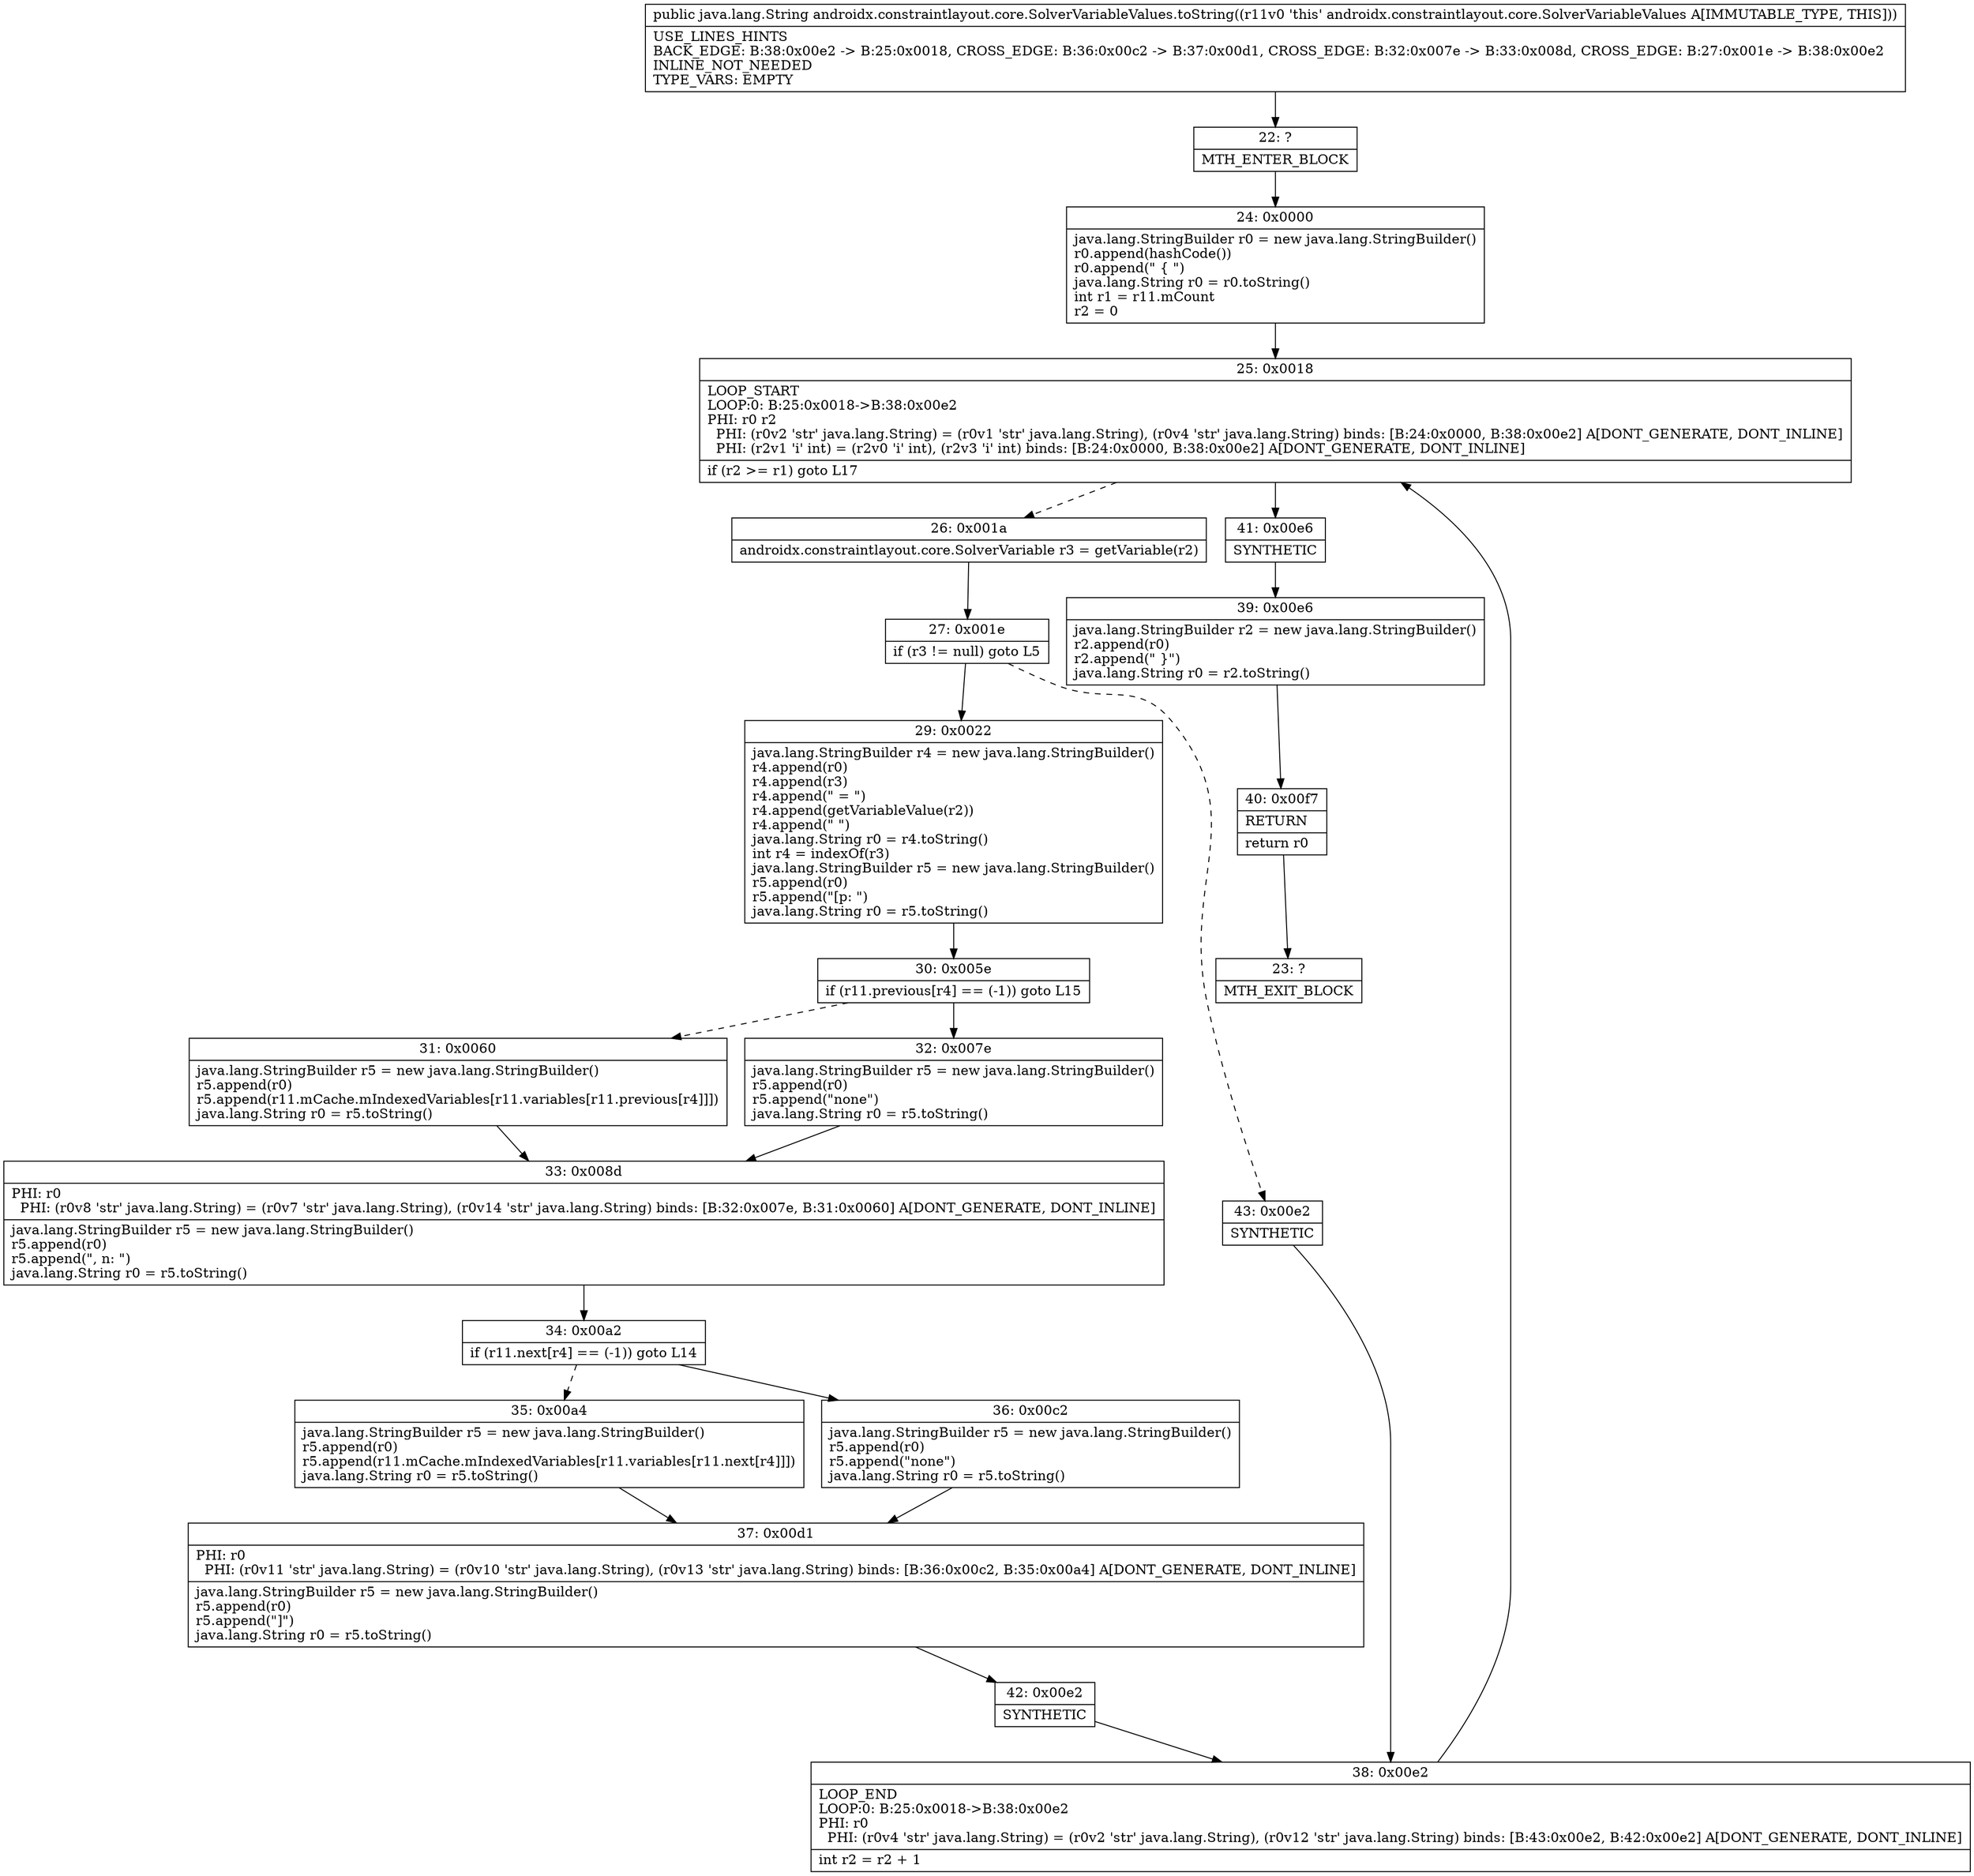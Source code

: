 digraph "CFG forandroidx.constraintlayout.core.SolverVariableValues.toString()Ljava\/lang\/String;" {
Node_22 [shape=record,label="{22\:\ ?|MTH_ENTER_BLOCK\l}"];
Node_24 [shape=record,label="{24\:\ 0x0000|java.lang.StringBuilder r0 = new java.lang.StringBuilder()\lr0.append(hashCode())\lr0.append(\" \{ \")\ljava.lang.String r0 = r0.toString()\lint r1 = r11.mCount\lr2 = 0\l}"];
Node_25 [shape=record,label="{25\:\ 0x0018|LOOP_START\lLOOP:0: B:25:0x0018\-\>B:38:0x00e2\lPHI: r0 r2 \l  PHI: (r0v2 'str' java.lang.String) = (r0v1 'str' java.lang.String), (r0v4 'str' java.lang.String) binds: [B:24:0x0000, B:38:0x00e2] A[DONT_GENERATE, DONT_INLINE]\l  PHI: (r2v1 'i' int) = (r2v0 'i' int), (r2v3 'i' int) binds: [B:24:0x0000, B:38:0x00e2] A[DONT_GENERATE, DONT_INLINE]\l|if (r2 \>= r1) goto L17\l}"];
Node_26 [shape=record,label="{26\:\ 0x001a|androidx.constraintlayout.core.SolverVariable r3 = getVariable(r2)\l}"];
Node_27 [shape=record,label="{27\:\ 0x001e|if (r3 != null) goto L5\l}"];
Node_29 [shape=record,label="{29\:\ 0x0022|java.lang.StringBuilder r4 = new java.lang.StringBuilder()\lr4.append(r0)\lr4.append(r3)\lr4.append(\" = \")\lr4.append(getVariableValue(r2))\lr4.append(\" \")\ljava.lang.String r0 = r4.toString()\lint r4 = indexOf(r3)\ljava.lang.StringBuilder r5 = new java.lang.StringBuilder()\lr5.append(r0)\lr5.append(\"[p: \")\ljava.lang.String r0 = r5.toString()\l}"];
Node_30 [shape=record,label="{30\:\ 0x005e|if (r11.previous[r4] == (\-1)) goto L15\l}"];
Node_31 [shape=record,label="{31\:\ 0x0060|java.lang.StringBuilder r5 = new java.lang.StringBuilder()\lr5.append(r0)\lr5.append(r11.mCache.mIndexedVariables[r11.variables[r11.previous[r4]]])\ljava.lang.String r0 = r5.toString()\l}"];
Node_33 [shape=record,label="{33\:\ 0x008d|PHI: r0 \l  PHI: (r0v8 'str' java.lang.String) = (r0v7 'str' java.lang.String), (r0v14 'str' java.lang.String) binds: [B:32:0x007e, B:31:0x0060] A[DONT_GENERATE, DONT_INLINE]\l|java.lang.StringBuilder r5 = new java.lang.StringBuilder()\lr5.append(r0)\lr5.append(\", n: \")\ljava.lang.String r0 = r5.toString()\l}"];
Node_34 [shape=record,label="{34\:\ 0x00a2|if (r11.next[r4] == (\-1)) goto L14\l}"];
Node_35 [shape=record,label="{35\:\ 0x00a4|java.lang.StringBuilder r5 = new java.lang.StringBuilder()\lr5.append(r0)\lr5.append(r11.mCache.mIndexedVariables[r11.variables[r11.next[r4]]])\ljava.lang.String r0 = r5.toString()\l}"];
Node_37 [shape=record,label="{37\:\ 0x00d1|PHI: r0 \l  PHI: (r0v11 'str' java.lang.String) = (r0v10 'str' java.lang.String), (r0v13 'str' java.lang.String) binds: [B:36:0x00c2, B:35:0x00a4] A[DONT_GENERATE, DONT_INLINE]\l|java.lang.StringBuilder r5 = new java.lang.StringBuilder()\lr5.append(r0)\lr5.append(\"]\")\ljava.lang.String r0 = r5.toString()\l}"];
Node_42 [shape=record,label="{42\:\ 0x00e2|SYNTHETIC\l}"];
Node_38 [shape=record,label="{38\:\ 0x00e2|LOOP_END\lLOOP:0: B:25:0x0018\-\>B:38:0x00e2\lPHI: r0 \l  PHI: (r0v4 'str' java.lang.String) = (r0v2 'str' java.lang.String), (r0v12 'str' java.lang.String) binds: [B:43:0x00e2, B:42:0x00e2] A[DONT_GENERATE, DONT_INLINE]\l|int r2 = r2 + 1\l}"];
Node_36 [shape=record,label="{36\:\ 0x00c2|java.lang.StringBuilder r5 = new java.lang.StringBuilder()\lr5.append(r0)\lr5.append(\"none\")\ljava.lang.String r0 = r5.toString()\l}"];
Node_32 [shape=record,label="{32\:\ 0x007e|java.lang.StringBuilder r5 = new java.lang.StringBuilder()\lr5.append(r0)\lr5.append(\"none\")\ljava.lang.String r0 = r5.toString()\l}"];
Node_43 [shape=record,label="{43\:\ 0x00e2|SYNTHETIC\l}"];
Node_41 [shape=record,label="{41\:\ 0x00e6|SYNTHETIC\l}"];
Node_39 [shape=record,label="{39\:\ 0x00e6|java.lang.StringBuilder r2 = new java.lang.StringBuilder()\lr2.append(r0)\lr2.append(\" \}\")\ljava.lang.String r0 = r2.toString()\l}"];
Node_40 [shape=record,label="{40\:\ 0x00f7|RETURN\l|return r0\l}"];
Node_23 [shape=record,label="{23\:\ ?|MTH_EXIT_BLOCK\l}"];
MethodNode[shape=record,label="{public java.lang.String androidx.constraintlayout.core.SolverVariableValues.toString((r11v0 'this' androidx.constraintlayout.core.SolverVariableValues A[IMMUTABLE_TYPE, THIS]))  | USE_LINES_HINTS\lBACK_EDGE: B:38:0x00e2 \-\> B:25:0x0018, CROSS_EDGE: B:36:0x00c2 \-\> B:37:0x00d1, CROSS_EDGE: B:32:0x007e \-\> B:33:0x008d, CROSS_EDGE: B:27:0x001e \-\> B:38:0x00e2\lINLINE_NOT_NEEDED\lTYPE_VARS: EMPTY\l}"];
MethodNode -> Node_22;Node_22 -> Node_24;
Node_24 -> Node_25;
Node_25 -> Node_26[style=dashed];
Node_25 -> Node_41;
Node_26 -> Node_27;
Node_27 -> Node_29;
Node_27 -> Node_43[style=dashed];
Node_29 -> Node_30;
Node_30 -> Node_31[style=dashed];
Node_30 -> Node_32;
Node_31 -> Node_33;
Node_33 -> Node_34;
Node_34 -> Node_35[style=dashed];
Node_34 -> Node_36;
Node_35 -> Node_37;
Node_37 -> Node_42;
Node_42 -> Node_38;
Node_38 -> Node_25;
Node_36 -> Node_37;
Node_32 -> Node_33;
Node_43 -> Node_38;
Node_41 -> Node_39;
Node_39 -> Node_40;
Node_40 -> Node_23;
}

